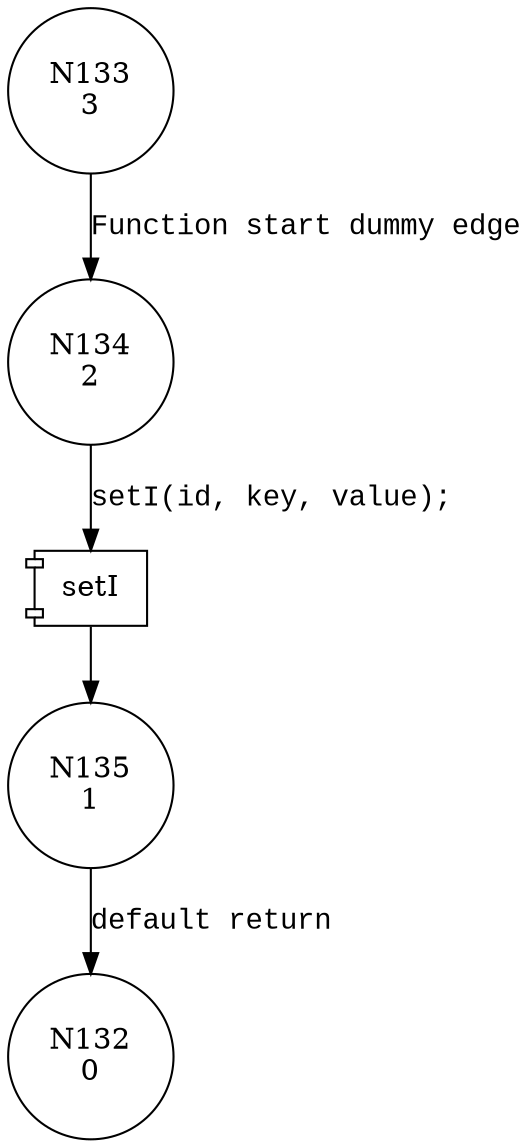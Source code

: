 digraph attr {
133 [shape="circle" label="N133\n3"]
134 [shape="circle" label="N134\n2"]
135 [shape="circle" label="N135\n1"]
132 [shape="circle" label="N132\n0"]
133 -> 134 [label="Function start dummy edge" fontname="Courier New"]
100061 [shape="component" label="setI"]
134 -> 100061 [label="setI(id, key, value);" fontname="Courier New"]
100061 -> 135 [label="" fontname="Courier New"]
135 -> 132 [label="default return" fontname="Courier New"]
}